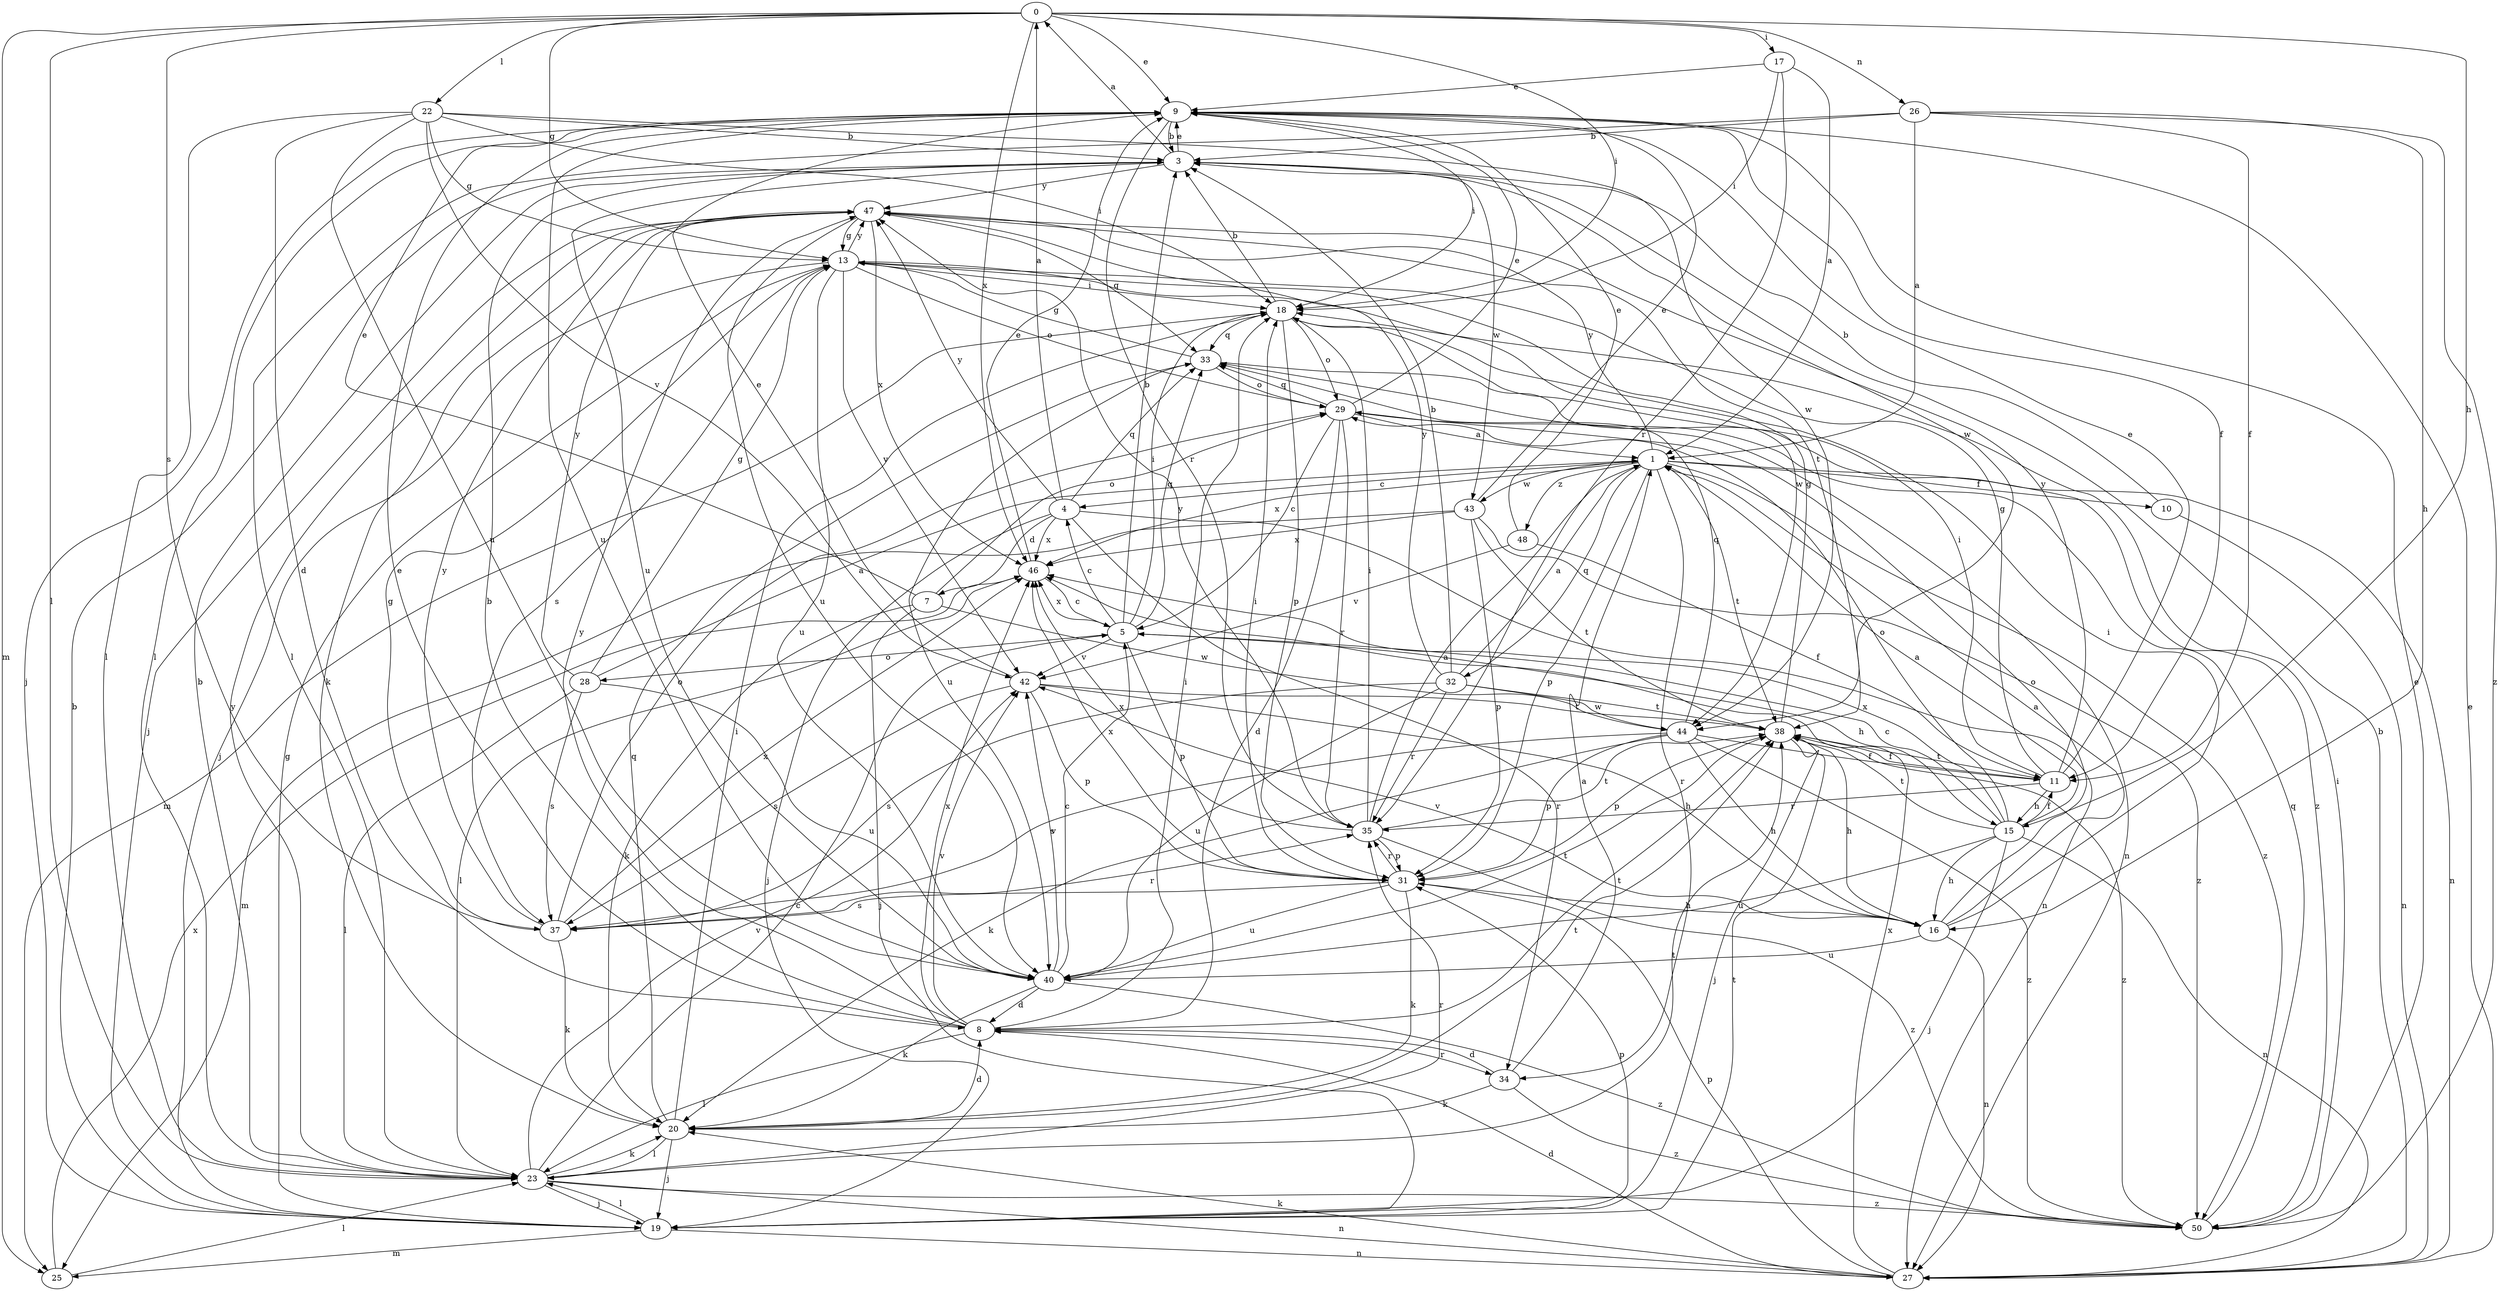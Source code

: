strict digraph  {
0;
1;
3;
4;
5;
7;
8;
9;
10;
11;
13;
15;
16;
17;
18;
19;
20;
22;
23;
25;
26;
27;
28;
29;
31;
32;
33;
34;
35;
37;
38;
40;
42;
43;
44;
46;
47;
48;
50;
0 -> 9  [label=e];
0 -> 13  [label=g];
0 -> 15  [label=h];
0 -> 17  [label=i];
0 -> 18  [label=i];
0 -> 22  [label=l];
0 -> 23  [label=l];
0 -> 25  [label=m];
0 -> 26  [label=n];
0 -> 37  [label=s];
0 -> 46  [label=x];
1 -> 4  [label=c];
1 -> 10  [label=f];
1 -> 27  [label=n];
1 -> 31  [label=p];
1 -> 32  [label=q];
1 -> 34  [label=r];
1 -> 38  [label=t];
1 -> 43  [label=w];
1 -> 46  [label=x];
1 -> 47  [label=y];
1 -> 48  [label=z];
1 -> 50  [label=z];
3 -> 0  [label=a];
3 -> 9  [label=e];
3 -> 40  [label=u];
3 -> 43  [label=w];
3 -> 44  [label=w];
3 -> 47  [label=y];
4 -> 0  [label=a];
4 -> 7  [label=d];
4 -> 19  [label=j];
4 -> 27  [label=n];
4 -> 33  [label=q];
4 -> 34  [label=r];
4 -> 46  [label=x];
4 -> 47  [label=y];
5 -> 3  [label=b];
5 -> 4  [label=c];
5 -> 15  [label=h];
5 -> 18  [label=i];
5 -> 28  [label=o];
5 -> 31  [label=p];
5 -> 33  [label=q];
5 -> 42  [label=v];
5 -> 46  [label=x];
7 -> 9  [label=e];
7 -> 19  [label=j];
7 -> 20  [label=k];
7 -> 29  [label=o];
7 -> 44  [label=w];
8 -> 3  [label=b];
8 -> 9  [label=e];
8 -> 18  [label=i];
8 -> 23  [label=l];
8 -> 34  [label=r];
8 -> 38  [label=t];
8 -> 42  [label=v];
8 -> 46  [label=x];
8 -> 47  [label=y];
9 -> 3  [label=b];
9 -> 11  [label=f];
9 -> 18  [label=i];
9 -> 19  [label=j];
9 -> 23  [label=l];
9 -> 35  [label=r];
9 -> 40  [label=u];
10 -> 3  [label=b];
10 -> 27  [label=n];
11 -> 9  [label=e];
11 -> 13  [label=g];
11 -> 15  [label=h];
11 -> 18  [label=i];
11 -> 35  [label=r];
11 -> 38  [label=t];
11 -> 47  [label=y];
13 -> 18  [label=i];
13 -> 19  [label=j];
13 -> 29  [label=o];
13 -> 37  [label=s];
13 -> 40  [label=u];
13 -> 42  [label=v];
13 -> 44  [label=w];
13 -> 47  [label=y];
15 -> 1  [label=a];
15 -> 5  [label=c];
15 -> 11  [label=f];
15 -> 16  [label=h];
15 -> 19  [label=j];
15 -> 27  [label=n];
15 -> 29  [label=o];
15 -> 38  [label=t];
15 -> 40  [label=u];
15 -> 46  [label=x];
16 -> 1  [label=a];
16 -> 18  [label=i];
16 -> 27  [label=n];
16 -> 29  [label=o];
16 -> 40  [label=u];
16 -> 42  [label=v];
17 -> 1  [label=a];
17 -> 9  [label=e];
17 -> 18  [label=i];
17 -> 35  [label=r];
18 -> 3  [label=b];
18 -> 25  [label=m];
18 -> 29  [label=o];
18 -> 31  [label=p];
18 -> 33  [label=q];
19 -> 3  [label=b];
19 -> 13  [label=g];
19 -> 23  [label=l];
19 -> 25  [label=m];
19 -> 27  [label=n];
19 -> 31  [label=p];
19 -> 38  [label=t];
20 -> 8  [label=d];
20 -> 18  [label=i];
20 -> 19  [label=j];
20 -> 23  [label=l];
20 -> 33  [label=q];
20 -> 38  [label=t];
22 -> 3  [label=b];
22 -> 8  [label=d];
22 -> 13  [label=g];
22 -> 18  [label=i];
22 -> 23  [label=l];
22 -> 40  [label=u];
22 -> 42  [label=v];
22 -> 44  [label=w];
23 -> 3  [label=b];
23 -> 5  [label=c];
23 -> 19  [label=j];
23 -> 20  [label=k];
23 -> 27  [label=n];
23 -> 35  [label=r];
23 -> 38  [label=t];
23 -> 42  [label=v];
23 -> 47  [label=y];
23 -> 50  [label=z];
25 -> 23  [label=l];
25 -> 46  [label=x];
26 -> 1  [label=a];
26 -> 3  [label=b];
26 -> 11  [label=f];
26 -> 16  [label=h];
26 -> 23  [label=l];
26 -> 50  [label=z];
27 -> 3  [label=b];
27 -> 8  [label=d];
27 -> 9  [label=e];
27 -> 20  [label=k];
27 -> 31  [label=p];
27 -> 46  [label=x];
28 -> 1  [label=a];
28 -> 13  [label=g];
28 -> 23  [label=l];
28 -> 37  [label=s];
28 -> 40  [label=u];
28 -> 47  [label=y];
29 -> 1  [label=a];
29 -> 5  [label=c];
29 -> 8  [label=d];
29 -> 9  [label=e];
29 -> 27  [label=n];
29 -> 33  [label=q];
29 -> 35  [label=r];
31 -> 16  [label=h];
31 -> 18  [label=i];
31 -> 20  [label=k];
31 -> 35  [label=r];
31 -> 37  [label=s];
31 -> 40  [label=u];
31 -> 46  [label=x];
32 -> 1  [label=a];
32 -> 3  [label=b];
32 -> 35  [label=r];
32 -> 37  [label=s];
32 -> 38  [label=t];
32 -> 40  [label=u];
32 -> 44  [label=w];
32 -> 47  [label=y];
33 -> 13  [label=g];
33 -> 29  [label=o];
33 -> 40  [label=u];
33 -> 50  [label=z];
34 -> 1  [label=a];
34 -> 8  [label=d];
34 -> 20  [label=k];
34 -> 50  [label=z];
35 -> 1  [label=a];
35 -> 18  [label=i];
35 -> 31  [label=p];
35 -> 38  [label=t];
35 -> 46  [label=x];
35 -> 47  [label=y];
35 -> 50  [label=z];
37 -> 13  [label=g];
37 -> 20  [label=k];
37 -> 29  [label=o];
37 -> 35  [label=r];
37 -> 46  [label=x];
37 -> 47  [label=y];
38 -> 11  [label=f];
38 -> 13  [label=g];
38 -> 16  [label=h];
38 -> 19  [label=j];
38 -> 31  [label=p];
38 -> 50  [label=z];
40 -> 5  [label=c];
40 -> 8  [label=d];
40 -> 20  [label=k];
40 -> 38  [label=t];
40 -> 42  [label=v];
40 -> 50  [label=z];
42 -> 9  [label=e];
42 -> 16  [label=h];
42 -> 31  [label=p];
42 -> 37  [label=s];
42 -> 38  [label=t];
43 -> 9  [label=e];
43 -> 25  [label=m];
43 -> 31  [label=p];
43 -> 38  [label=t];
43 -> 46  [label=x];
43 -> 50  [label=z];
44 -> 11  [label=f];
44 -> 16  [label=h];
44 -> 20  [label=k];
44 -> 31  [label=p];
44 -> 33  [label=q];
44 -> 37  [label=s];
44 -> 50  [label=z];
46 -> 5  [label=c];
46 -> 9  [label=e];
46 -> 23  [label=l];
47 -> 13  [label=g];
47 -> 19  [label=j];
47 -> 20  [label=k];
47 -> 33  [label=q];
47 -> 38  [label=t];
47 -> 40  [label=u];
47 -> 46  [label=x];
48 -> 9  [label=e];
48 -> 11  [label=f];
48 -> 42  [label=v];
50 -> 9  [label=e];
50 -> 18  [label=i];
50 -> 33  [label=q];
}
